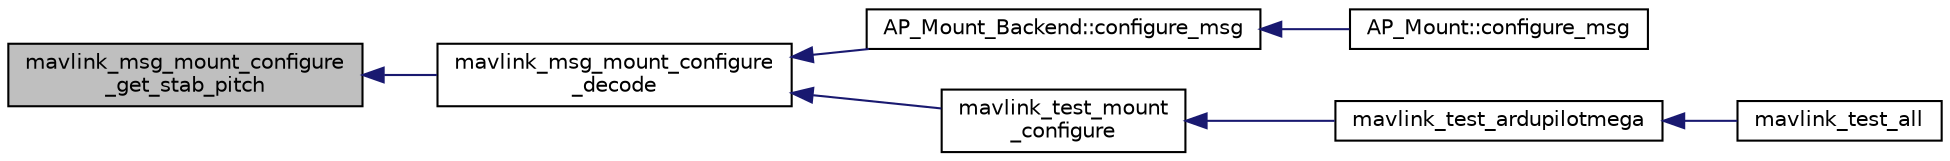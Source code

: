digraph "mavlink_msg_mount_configure_get_stab_pitch"
{
 // INTERACTIVE_SVG=YES
  edge [fontname="Helvetica",fontsize="10",labelfontname="Helvetica",labelfontsize="10"];
  node [fontname="Helvetica",fontsize="10",shape=record];
  rankdir="LR";
  Node1 [label="mavlink_msg_mount_configure\l_get_stab_pitch",height=0.2,width=0.4,color="black", fillcolor="grey75", style="filled" fontcolor="black"];
  Node1 -> Node2 [dir="back",color="midnightblue",fontsize="10",style="solid",fontname="Helvetica"];
  Node2 [label="mavlink_msg_mount_configure\l_decode",height=0.2,width=0.4,color="black", fillcolor="white", style="filled",URL="$v0_89_2ardupilotmega_2mavlink__msg__mount__configure_8h.html#a992893f3a51c09cc18ae364db137ddde",tooltip="Decode a mount_configure message into a struct. "];
  Node2 -> Node3 [dir="back",color="midnightblue",fontsize="10",style="solid",fontname="Helvetica"];
  Node3 [label="AP_Mount_Backend::configure_msg",height=0.2,width=0.4,color="black", fillcolor="white", style="filled",URL="$classAP__Mount__Backend.html#ace2c005e9272fd4fc12444d24e301024"];
  Node3 -> Node4 [dir="back",color="midnightblue",fontsize="10",style="solid",fontname="Helvetica"];
  Node4 [label="AP_Mount::configure_msg",height=0.2,width=0.4,color="black", fillcolor="white", style="filled",URL="$classAP__Mount.html#a0c7c98d0174036d323749f8ddbefa621"];
  Node2 -> Node5 [dir="back",color="midnightblue",fontsize="10",style="solid",fontname="Helvetica"];
  Node5 [label="mavlink_test_mount\l_configure",height=0.2,width=0.4,color="black", fillcolor="white", style="filled",URL="$v0_89_2ardupilotmega_2testsuite_8h.html#a04f2da52f0d43b784ea011c2c30e4ca0"];
  Node5 -> Node6 [dir="back",color="midnightblue",fontsize="10",style="solid",fontname="Helvetica"];
  Node6 [label="mavlink_test_ardupilotmega",height=0.2,width=0.4,color="black", fillcolor="white", style="filled",URL="$v0_89_2ardupilotmega_2testsuite_8h.html#ab264d471ac2f46584f2bb580704b5e9d"];
  Node6 -> Node7 [dir="back",color="midnightblue",fontsize="10",style="solid",fontname="Helvetica"];
  Node7 [label="mavlink_test_all",height=0.2,width=0.4,color="black", fillcolor="white", style="filled",URL="$v0_89_2ardupilotmega_2testsuite_8h.html#a4cc77b6c343679298da5d3c2b4e48759"];
}
